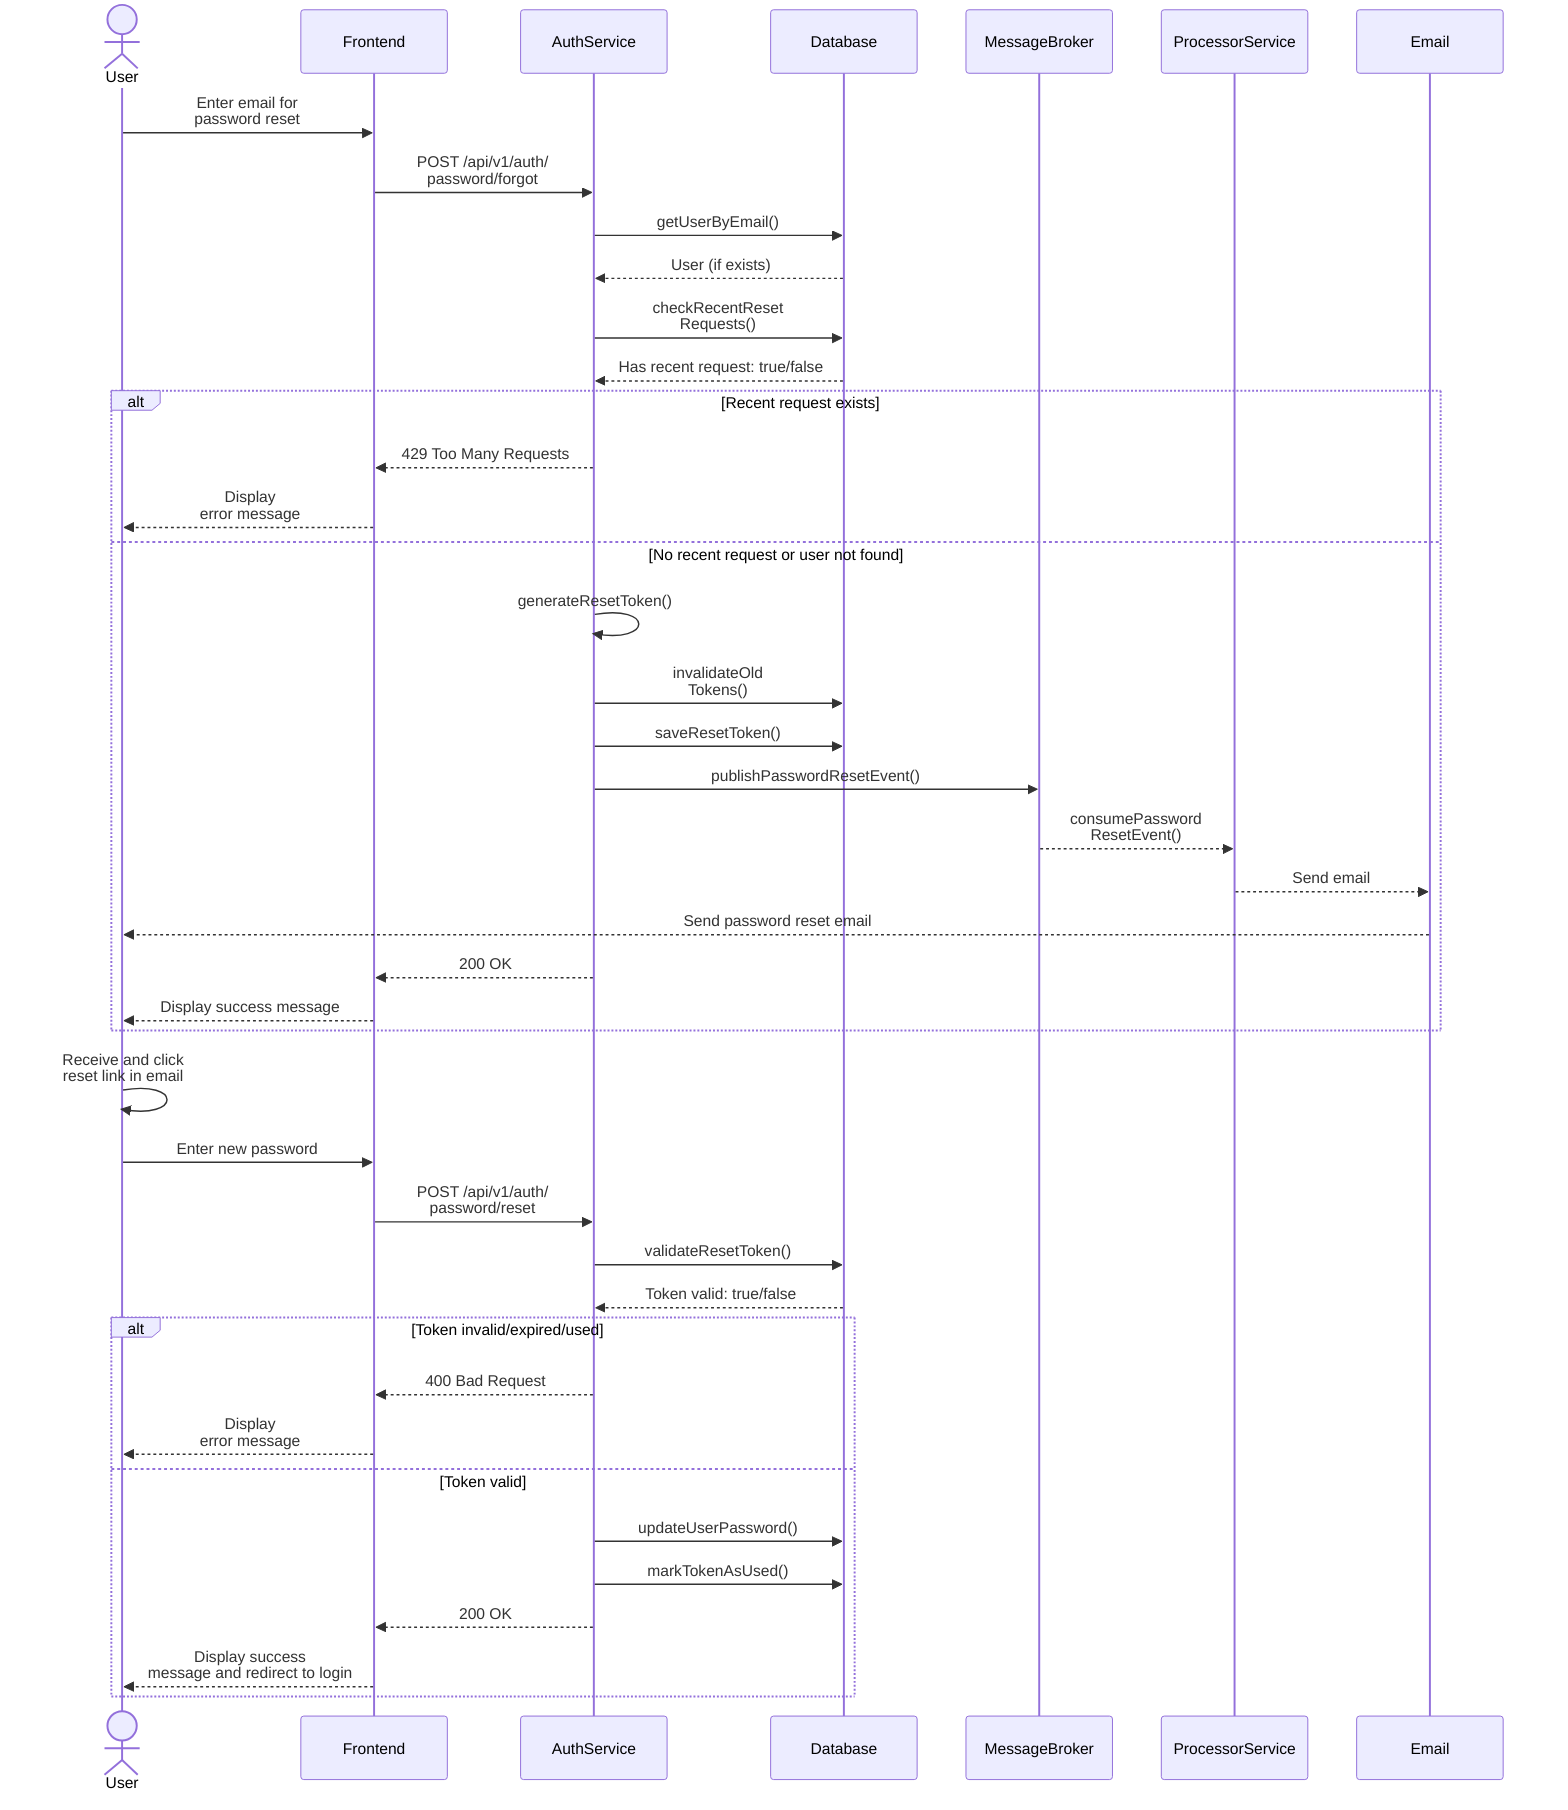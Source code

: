 sequenceDiagram
    actor User
    participant Frontend
    participant AuthService
    participant Database
    participant MessageBroker
    participant ProcessorService
    participant Email

    User->>Frontend: Enter email for <br> password reset
    Frontend->>AuthService: POST /api/v1/auth/<br>password/forgot

    AuthService->>Database: getUserByEmail()
    Database-->>AuthService: User (if exists)

    AuthService->>Database: checkRecentReset<br>Requests()
    Database-->>AuthService: Has recent request: true/false

    alt Recent request exists
        AuthService-->>Frontend: 429 Too Many Requests
        Frontend-->>User: Display <br>error  message
    else No recent request or user not found
        AuthService->>AuthService: generateResetToken()
        AuthService->>Database: invalidateOld<br>Tokens()
        AuthService->>Database: saveResetToken()

        AuthService->>MessageBroker: publishPasswordResetEvent()
        MessageBroker-->>ProcessorService: consumePassword<br>ResetEvent()
        ProcessorService-->>Email: Send email
        Email-->>User: Send password reset email

        AuthService-->>Frontend: 200 OK
        Frontend-->>User: Display success message
    end

    User->>User: Receive and click <br> reset link in email
    User->>Frontend: Enter new password
    Frontend->>AuthService: POST /api/v1/auth/<br>password/reset

    AuthService->>Database: validateResetToken()
    Database-->>AuthService: Token valid: true/false

    alt Token invalid/expired/used
        AuthService-->>Frontend: 400 Bad Request
        Frontend-->>User: Display <br> error message
    else Token valid
        AuthService->>Database: updateUserPassword()
        AuthService->>Database: markTokenAsUsed()

        AuthService-->>Frontend: 200 OK
        Frontend-->>User: Display success <br> message and redirect to login
    end